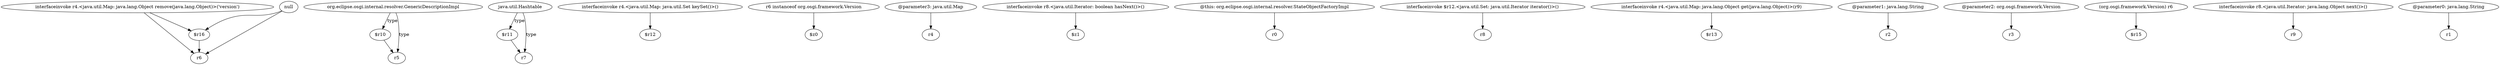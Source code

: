 digraph g {
0[label="$r16"]
1[label="r6"]
0->1[label=""]
2[label="interfaceinvoke r4.<java.util.Map: java.lang.Object remove(java.lang.Object)>('version')"]
2->1[label=""]
3[label="$r10"]
4[label="r5"]
3->4[label=""]
5[label="$r11"]
6[label="r7"]
5->6[label=""]
7[label="interfaceinvoke r4.<java.util.Map: java.util.Set keySet()>()"]
8[label="$r12"]
7->8[label=""]
2->0[label=""]
9[label="java.util.Hashtable"]
9->6[label="type"]
10[label="r6 instanceof org.osgi.framework.Version"]
11[label="$z0"]
10->11[label=""]
12[label="org.eclipse.osgi.internal.resolver.GenericDescriptionImpl"]
12->4[label="type"]
13[label="null"]
13->1[label=""]
14[label="@parameter3: java.util.Map"]
15[label="r4"]
14->15[label=""]
16[label="interfaceinvoke r8.<java.util.Iterator: boolean hasNext()>()"]
17[label="$z1"]
16->17[label=""]
18[label="@this: org.eclipse.osgi.internal.resolver.StateObjectFactoryImpl"]
19[label="r0"]
18->19[label=""]
9->5[label="type"]
20[label="interfaceinvoke $r12.<java.util.Set: java.util.Iterator iterator()>()"]
21[label="r8"]
20->21[label=""]
22[label="interfaceinvoke r4.<java.util.Map: java.lang.Object get(java.lang.Object)>(r9)"]
23[label="$r13"]
22->23[label=""]
12->3[label="type"]
13->0[label=""]
24[label="@parameter1: java.lang.String"]
25[label="r2"]
24->25[label=""]
26[label="@parameter2: org.osgi.framework.Version"]
27[label="r3"]
26->27[label=""]
28[label="(org.osgi.framework.Version) r6"]
29[label="$r15"]
28->29[label=""]
30[label="interfaceinvoke r8.<java.util.Iterator: java.lang.Object next()>()"]
31[label="r9"]
30->31[label=""]
32[label="@parameter0: java.lang.String"]
33[label="r1"]
32->33[label=""]
}
